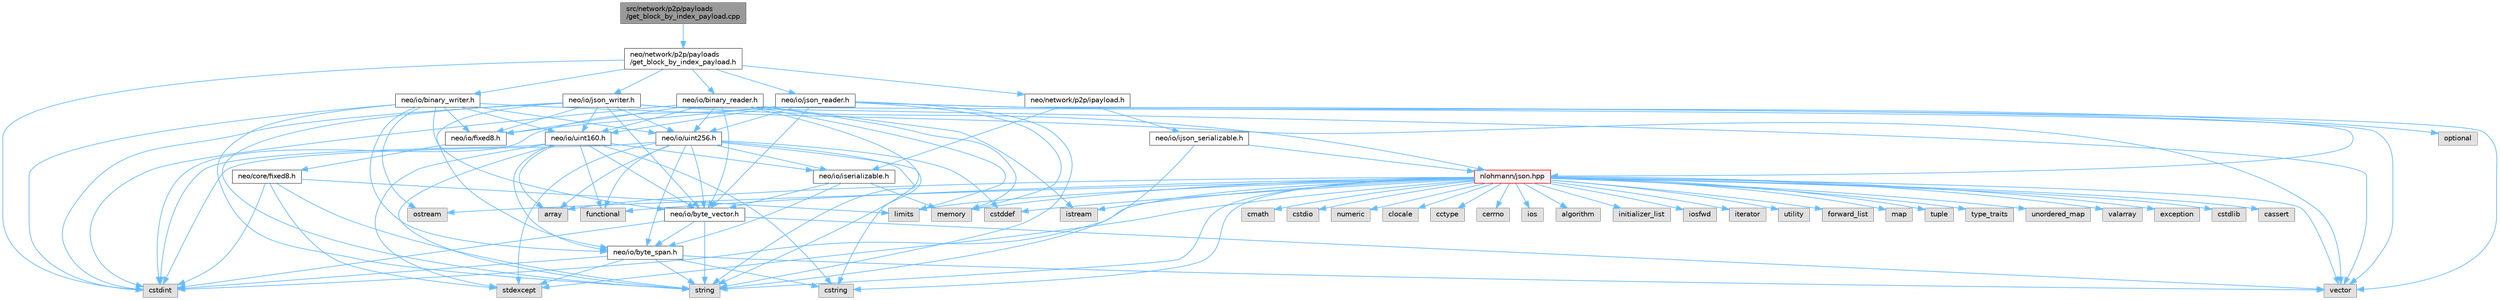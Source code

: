 digraph "src/network/p2p/payloads/get_block_by_index_payload.cpp"
{
 // LATEX_PDF_SIZE
  bgcolor="transparent";
  edge [fontname=Helvetica,fontsize=10,labelfontname=Helvetica,labelfontsize=10];
  node [fontname=Helvetica,fontsize=10,shape=box,height=0.2,width=0.4];
  Node1 [id="Node000001",label="src/network/p2p/payloads\l/get_block_by_index_payload.cpp",height=0.2,width=0.4,color="gray40", fillcolor="grey60", style="filled", fontcolor="black",tooltip=" "];
  Node1 -> Node2 [id="edge119_Node000001_Node000002",color="steelblue1",style="solid",tooltip=" "];
  Node2 [id="Node000002",label="neo/network/p2p/payloads\l/get_block_by_index_payload.h",height=0.2,width=0.4,color="grey40", fillcolor="white", style="filled",URL="$get__block__by__index__payload_8h.html",tooltip=" "];
  Node2 -> Node3 [id="edge120_Node000002_Node000003",color="steelblue1",style="solid",tooltip=" "];
  Node3 [id="Node000003",label="neo/io/binary_reader.h",height=0.2,width=0.4,color="grey40", fillcolor="white", style="filled",URL="$binary__reader_8h.html",tooltip=" "];
  Node3 -> Node4 [id="edge121_Node000003_Node000004",color="steelblue1",style="solid",tooltip=" "];
  Node4 [id="Node000004",label="neo/io/byte_vector.h",height=0.2,width=0.4,color="grey40", fillcolor="white", style="filled",URL="$io_2byte__vector_8h.html",tooltip=" "];
  Node4 -> Node5 [id="edge122_Node000004_Node000005",color="steelblue1",style="solid",tooltip=" "];
  Node5 [id="Node000005",label="neo/io/byte_span.h",height=0.2,width=0.4,color="grey40", fillcolor="white", style="filled",URL="$io_2byte__span_8h.html",tooltip=" "];
  Node5 -> Node6 [id="edge123_Node000005_Node000006",color="steelblue1",style="solid",tooltip=" "];
  Node6 [id="Node000006",label="cstdint",height=0.2,width=0.4,color="grey60", fillcolor="#E0E0E0", style="filled",tooltip=" "];
  Node5 -> Node7 [id="edge124_Node000005_Node000007",color="steelblue1",style="solid",tooltip=" "];
  Node7 [id="Node000007",label="cstring",height=0.2,width=0.4,color="grey60", fillcolor="#E0E0E0", style="filled",tooltip=" "];
  Node5 -> Node8 [id="edge125_Node000005_Node000008",color="steelblue1",style="solid",tooltip=" "];
  Node8 [id="Node000008",label="stdexcept",height=0.2,width=0.4,color="grey60", fillcolor="#E0E0E0", style="filled",tooltip=" "];
  Node5 -> Node9 [id="edge126_Node000005_Node000009",color="steelblue1",style="solid",tooltip=" "];
  Node9 [id="Node000009",label="string",height=0.2,width=0.4,color="grey60", fillcolor="#E0E0E0", style="filled",tooltip=" "];
  Node5 -> Node10 [id="edge127_Node000005_Node000010",color="steelblue1",style="solid",tooltip=" "];
  Node10 [id="Node000010",label="vector",height=0.2,width=0.4,color="grey60", fillcolor="#E0E0E0", style="filled",tooltip=" "];
  Node4 -> Node6 [id="edge128_Node000004_Node000006",color="steelblue1",style="solid",tooltip=" "];
  Node4 -> Node9 [id="edge129_Node000004_Node000009",color="steelblue1",style="solid",tooltip=" "];
  Node4 -> Node10 [id="edge130_Node000004_Node000010",color="steelblue1",style="solid",tooltip=" "];
  Node3 -> Node11 [id="edge131_Node000003_Node000011",color="steelblue1",style="solid",tooltip=" "];
  Node11 [id="Node000011",label="neo/io/fixed8.h",height=0.2,width=0.4,color="grey40", fillcolor="white", style="filled",URL="$io_2fixed8_8h.html",tooltip=" "];
  Node11 -> Node12 [id="edge132_Node000011_Node000012",color="steelblue1",style="solid",tooltip=" "];
  Node12 [id="Node000012",label="neo/core/fixed8.h",height=0.2,width=0.4,color="grey40", fillcolor="white", style="filled",URL="$core_2fixed8_8h.html",tooltip=" "];
  Node12 -> Node6 [id="edge133_Node000012_Node000006",color="steelblue1",style="solid",tooltip=" "];
  Node12 -> Node13 [id="edge134_Node000012_Node000013",color="steelblue1",style="solid",tooltip=" "];
  Node13 [id="Node000013",label="limits",height=0.2,width=0.4,color="grey60", fillcolor="#E0E0E0", style="filled",tooltip=" "];
  Node12 -> Node8 [id="edge135_Node000012_Node000008",color="steelblue1",style="solid",tooltip=" "];
  Node12 -> Node9 [id="edge136_Node000012_Node000009",color="steelblue1",style="solid",tooltip=" "];
  Node3 -> Node14 [id="edge137_Node000003_Node000014",color="steelblue1",style="solid",tooltip=" "];
  Node14 [id="Node000014",label="neo/io/uint160.h",height=0.2,width=0.4,color="grey40", fillcolor="white", style="filled",URL="$uint160_8h.html",tooltip=" "];
  Node14 -> Node5 [id="edge138_Node000014_Node000005",color="steelblue1",style="solid",tooltip=" "];
  Node14 -> Node4 [id="edge139_Node000014_Node000004",color="steelblue1",style="solid",tooltip=" "];
  Node14 -> Node15 [id="edge140_Node000014_Node000015",color="steelblue1",style="solid",tooltip=" "];
  Node15 [id="Node000015",label="neo/io/iserializable.h",height=0.2,width=0.4,color="grey40", fillcolor="white", style="filled",URL="$iserializable_8h.html",tooltip=" "];
  Node15 -> Node5 [id="edge141_Node000015_Node000005",color="steelblue1",style="solid",tooltip=" "];
  Node15 -> Node4 [id="edge142_Node000015_Node000004",color="steelblue1",style="solid",tooltip=" "];
  Node15 -> Node16 [id="edge143_Node000015_Node000016",color="steelblue1",style="solid",tooltip=" "];
  Node16 [id="Node000016",label="memory",height=0.2,width=0.4,color="grey60", fillcolor="#E0E0E0", style="filled",tooltip=" "];
  Node14 -> Node17 [id="edge144_Node000014_Node000017",color="steelblue1",style="solid",tooltip=" "];
  Node17 [id="Node000017",label="array",height=0.2,width=0.4,color="grey60", fillcolor="#E0E0E0", style="filled",tooltip=" "];
  Node14 -> Node6 [id="edge145_Node000014_Node000006",color="steelblue1",style="solid",tooltip=" "];
  Node14 -> Node7 [id="edge146_Node000014_Node000007",color="steelblue1",style="solid",tooltip=" "];
  Node14 -> Node18 [id="edge147_Node000014_Node000018",color="steelblue1",style="solid",tooltip=" "];
  Node18 [id="Node000018",label="functional",height=0.2,width=0.4,color="grey60", fillcolor="#E0E0E0", style="filled",tooltip=" "];
  Node14 -> Node8 [id="edge148_Node000014_Node000008",color="steelblue1",style="solid",tooltip=" "];
  Node14 -> Node9 [id="edge149_Node000014_Node000009",color="steelblue1",style="solid",tooltip=" "];
  Node3 -> Node19 [id="edge150_Node000003_Node000019",color="steelblue1",style="solid",tooltip=" "];
  Node19 [id="Node000019",label="neo/io/uint256.h",height=0.2,width=0.4,color="grey40", fillcolor="white", style="filled",URL="$uint256_8h.html",tooltip=" "];
  Node19 -> Node5 [id="edge151_Node000019_Node000005",color="steelblue1",style="solid",tooltip=" "];
  Node19 -> Node4 [id="edge152_Node000019_Node000004",color="steelblue1",style="solid",tooltip=" "];
  Node19 -> Node15 [id="edge153_Node000019_Node000015",color="steelblue1",style="solid",tooltip=" "];
  Node19 -> Node17 [id="edge154_Node000019_Node000017",color="steelblue1",style="solid",tooltip=" "];
  Node19 -> Node20 [id="edge155_Node000019_Node000020",color="steelblue1",style="solid",tooltip=" "];
  Node20 [id="Node000020",label="cstddef",height=0.2,width=0.4,color="grey60", fillcolor="#E0E0E0", style="filled",tooltip=" "];
  Node19 -> Node6 [id="edge156_Node000019_Node000006",color="steelblue1",style="solid",tooltip=" "];
  Node19 -> Node7 [id="edge157_Node000019_Node000007",color="steelblue1",style="solid",tooltip=" "];
  Node19 -> Node18 [id="edge158_Node000019_Node000018",color="steelblue1",style="solid",tooltip=" "];
  Node19 -> Node8 [id="edge159_Node000019_Node000008",color="steelblue1",style="solid",tooltip=" "];
  Node19 -> Node9 [id="edge160_Node000019_Node000009",color="steelblue1",style="solid",tooltip=" "];
  Node3 -> Node6 [id="edge161_Node000003_Node000006",color="steelblue1",style="solid",tooltip=" "];
  Node3 -> Node21 [id="edge162_Node000003_Node000021",color="steelblue1",style="solid",tooltip=" "];
  Node21 [id="Node000021",label="istream",height=0.2,width=0.4,color="grey60", fillcolor="#E0E0E0", style="filled",tooltip=" "];
  Node3 -> Node13 [id="edge163_Node000003_Node000013",color="steelblue1",style="solid",tooltip=" "];
  Node3 -> Node16 [id="edge164_Node000003_Node000016",color="steelblue1",style="solid",tooltip=" "];
  Node3 -> Node9 [id="edge165_Node000003_Node000009",color="steelblue1",style="solid",tooltip=" "];
  Node3 -> Node10 [id="edge166_Node000003_Node000010",color="steelblue1",style="solid",tooltip=" "];
  Node2 -> Node22 [id="edge167_Node000002_Node000022",color="steelblue1",style="solid",tooltip=" "];
  Node22 [id="Node000022",label="neo/io/binary_writer.h",height=0.2,width=0.4,color="grey40", fillcolor="white", style="filled",URL="$binary__writer_8h.html",tooltip=" "];
  Node22 -> Node5 [id="edge168_Node000022_Node000005",color="steelblue1",style="solid",tooltip=" "];
  Node22 -> Node4 [id="edge169_Node000022_Node000004",color="steelblue1",style="solid",tooltip=" "];
  Node22 -> Node11 [id="edge170_Node000022_Node000011",color="steelblue1",style="solid",tooltip=" "];
  Node22 -> Node14 [id="edge171_Node000022_Node000014",color="steelblue1",style="solid",tooltip=" "];
  Node22 -> Node19 [id="edge172_Node000022_Node000019",color="steelblue1",style="solid",tooltip=" "];
  Node22 -> Node6 [id="edge173_Node000022_Node000006",color="steelblue1",style="solid",tooltip=" "];
  Node22 -> Node23 [id="edge174_Node000022_Node000023",color="steelblue1",style="solid",tooltip=" "];
  Node23 [id="Node000023",label="ostream",height=0.2,width=0.4,color="grey60", fillcolor="#E0E0E0", style="filled",tooltip=" "];
  Node22 -> Node9 [id="edge175_Node000022_Node000009",color="steelblue1",style="solid",tooltip=" "];
  Node22 -> Node10 [id="edge176_Node000022_Node000010",color="steelblue1",style="solid",tooltip=" "];
  Node2 -> Node24 [id="edge177_Node000002_Node000024",color="steelblue1",style="solid",tooltip=" "];
  Node24 [id="Node000024",label="neo/io/json_reader.h",height=0.2,width=0.4,color="grey40", fillcolor="white", style="filled",URL="$json__reader_8h.html",tooltip=" "];
  Node24 -> Node4 [id="edge178_Node000024_Node000004",color="steelblue1",style="solid",tooltip=" "];
  Node24 -> Node11 [id="edge179_Node000024_Node000011",color="steelblue1",style="solid",tooltip=" "];
  Node24 -> Node14 [id="edge180_Node000024_Node000014",color="steelblue1",style="solid",tooltip=" "];
  Node24 -> Node19 [id="edge181_Node000024_Node000019",color="steelblue1",style="solid",tooltip=" "];
  Node24 -> Node6 [id="edge182_Node000024_Node000006",color="steelblue1",style="solid",tooltip=" "];
  Node24 -> Node16 [id="edge183_Node000024_Node000016",color="steelblue1",style="solid",tooltip=" "];
  Node24 -> Node25 [id="edge184_Node000024_Node000025",color="steelblue1",style="solid",tooltip=" "];
  Node25 [id="Node000025",label="nlohmann/json.hpp",height=0.2,width=0.4,color="red", fillcolor="#FFF0F0", style="filled",URL="$json_8hpp.html",tooltip=" "];
  Node25 -> Node26 [id="edge185_Node000025_Node000026",color="steelblue1",style="solid",tooltip=" "];
  Node26 [id="Node000026",label="algorithm",height=0.2,width=0.4,color="grey60", fillcolor="#E0E0E0", style="filled",tooltip=" "];
  Node25 -> Node20 [id="edge186_Node000025_Node000020",color="steelblue1",style="solid",tooltip=" "];
  Node25 -> Node18 [id="edge187_Node000025_Node000018",color="steelblue1",style="solid",tooltip=" "];
  Node25 -> Node27 [id="edge188_Node000025_Node000027",color="steelblue1",style="solid",tooltip=" "];
  Node27 [id="Node000027",label="initializer_list",height=0.2,width=0.4,color="grey60", fillcolor="#E0E0E0", style="filled",tooltip=" "];
  Node25 -> Node28 [id="edge189_Node000025_Node000028",color="steelblue1",style="solid",tooltip=" "];
  Node28 [id="Node000028",label="iosfwd",height=0.2,width=0.4,color="grey60", fillcolor="#E0E0E0", style="filled",tooltip=" "];
  Node25 -> Node29 [id="edge190_Node000025_Node000029",color="steelblue1",style="solid",tooltip=" "];
  Node29 [id="Node000029",label="iterator",height=0.2,width=0.4,color="grey60", fillcolor="#E0E0E0", style="filled",tooltip=" "];
  Node25 -> Node16 [id="edge191_Node000025_Node000016",color="steelblue1",style="solid",tooltip=" "];
  Node25 -> Node9 [id="edge192_Node000025_Node000009",color="steelblue1",style="solid",tooltip=" "];
  Node25 -> Node30 [id="edge193_Node000025_Node000030",color="steelblue1",style="solid",tooltip=" "];
  Node30 [id="Node000030",label="utility",height=0.2,width=0.4,color="grey60", fillcolor="#E0E0E0", style="filled",tooltip=" "];
  Node25 -> Node10 [id="edge194_Node000025_Node000010",color="steelblue1",style="solid",tooltip=" "];
  Node25 -> Node17 [id="edge195_Node000025_Node000017",color="steelblue1",style="solid",tooltip=" "];
  Node25 -> Node31 [id="edge196_Node000025_Node000031",color="steelblue1",style="solid",tooltip=" "];
  Node31 [id="Node000031",label="forward_list",height=0.2,width=0.4,color="grey60", fillcolor="#E0E0E0", style="filled",tooltip=" "];
  Node25 -> Node32 [id="edge197_Node000025_Node000032",color="steelblue1",style="solid",tooltip=" "];
  Node32 [id="Node000032",label="map",height=0.2,width=0.4,color="grey60", fillcolor="#E0E0E0", style="filled",tooltip=" "];
  Node25 -> Node33 [id="edge198_Node000025_Node000033",color="steelblue1",style="solid",tooltip=" "];
  Node33 [id="Node000033",label="tuple",height=0.2,width=0.4,color="grey60", fillcolor="#E0E0E0", style="filled",tooltip=" "];
  Node25 -> Node34 [id="edge199_Node000025_Node000034",color="steelblue1",style="solid",tooltip=" "];
  Node34 [id="Node000034",label="type_traits",height=0.2,width=0.4,color="grey60", fillcolor="#E0E0E0", style="filled",tooltip=" "];
  Node25 -> Node35 [id="edge200_Node000025_Node000035",color="steelblue1",style="solid",tooltip=" "];
  Node35 [id="Node000035",label="unordered_map",height=0.2,width=0.4,color="grey60", fillcolor="#E0E0E0", style="filled",tooltip=" "];
  Node25 -> Node36 [id="edge201_Node000025_Node000036",color="steelblue1",style="solid",tooltip=" "];
  Node36 [id="Node000036",label="valarray",height=0.2,width=0.4,color="grey60", fillcolor="#E0E0E0", style="filled",tooltip=" "];
  Node25 -> Node37 [id="edge202_Node000025_Node000037",color="steelblue1",style="solid",tooltip=" "];
  Node37 [id="Node000037",label="exception",height=0.2,width=0.4,color="grey60", fillcolor="#E0E0E0", style="filled",tooltip=" "];
  Node25 -> Node8 [id="edge203_Node000025_Node000008",color="steelblue1",style="solid",tooltip=" "];
  Node25 -> Node6 [id="edge204_Node000025_Node000006",color="steelblue1",style="solid",tooltip=" "];
  Node25 -> Node38 [id="edge205_Node000025_Node000038",color="steelblue1",style="solid",tooltip=" "];
  Node38 [id="Node000038",label="cstdlib",height=0.2,width=0.4,color="grey60", fillcolor="#E0E0E0", style="filled",tooltip=" "];
  Node25 -> Node39 [id="edge206_Node000025_Node000039",color="steelblue1",style="solid",tooltip=" "];
  Node39 [id="Node000039",label="cassert",height=0.2,width=0.4,color="grey60", fillcolor="#E0E0E0", style="filled",tooltip=" "];
  Node25 -> Node13 [id="edge207_Node000025_Node000013",color="steelblue1",style="solid",tooltip=" "];
  Node25 -> Node7 [id="edge208_Node000025_Node000007",color="steelblue1",style="solid",tooltip=" "];
  Node25 -> Node40 [id="edge209_Node000025_Node000040",color="steelblue1",style="solid",tooltip=" "];
  Node40 [id="Node000040",label="cmath",height=0.2,width=0.4,color="grey60", fillcolor="#E0E0E0", style="filled",tooltip=" "];
  Node25 -> Node41 [id="edge210_Node000025_Node000041",color="steelblue1",style="solid",tooltip=" "];
  Node41 [id="Node000041",label="cstdio",height=0.2,width=0.4,color="grey60", fillcolor="#E0E0E0", style="filled",tooltip=" "];
  Node25 -> Node42 [id="edge211_Node000025_Node000042",color="steelblue1",style="solid",tooltip=" "];
  Node42 [id="Node000042",label="numeric",height=0.2,width=0.4,color="grey60", fillcolor="#E0E0E0", style="filled",tooltip=" "];
  Node25 -> Node21 [id="edge212_Node000025_Node000021",color="steelblue1",style="solid",tooltip=" "];
  Node25 -> Node43 [id="edge213_Node000025_Node000043",color="steelblue1",style="solid",tooltip=" "];
  Node43 [id="Node000043",label="clocale",height=0.2,width=0.4,color="grey60", fillcolor="#E0E0E0", style="filled",tooltip=" "];
  Node25 -> Node44 [id="edge214_Node000025_Node000044",color="steelblue1",style="solid",tooltip=" "];
  Node44 [id="Node000044",label="cctype",height=0.2,width=0.4,color="grey60", fillcolor="#E0E0E0", style="filled",tooltip=" "];
  Node25 -> Node45 [id="edge215_Node000025_Node000045",color="steelblue1",style="solid",tooltip=" "];
  Node45 [id="Node000045",label="cerrno",height=0.2,width=0.4,color="grey60", fillcolor="#E0E0E0", style="filled",tooltip=" "];
  Node25 -> Node46 [id="edge216_Node000025_Node000046",color="steelblue1",style="solid",tooltip=" "];
  Node46 [id="Node000046",label="ios",height=0.2,width=0.4,color="grey60", fillcolor="#E0E0E0", style="filled",tooltip=" "];
  Node25 -> Node23 [id="edge217_Node000025_Node000023",color="steelblue1",style="solid",tooltip=" "];
  Node24 -> Node48 [id="edge218_Node000024_Node000048",color="steelblue1",style="solid",tooltip=" "];
  Node48 [id="Node000048",label="optional",height=0.2,width=0.4,color="grey60", fillcolor="#E0E0E0", style="filled",tooltip=" "];
  Node24 -> Node9 [id="edge219_Node000024_Node000009",color="steelblue1",style="solid",tooltip=" "];
  Node24 -> Node10 [id="edge220_Node000024_Node000010",color="steelblue1",style="solid",tooltip=" "];
  Node2 -> Node49 [id="edge221_Node000002_Node000049",color="steelblue1",style="solid",tooltip=" "];
  Node49 [id="Node000049",label="neo/io/json_writer.h",height=0.2,width=0.4,color="grey40", fillcolor="white", style="filled",URL="$json__writer_8h.html",tooltip=" "];
  Node49 -> Node5 [id="edge222_Node000049_Node000005",color="steelblue1",style="solid",tooltip=" "];
  Node49 -> Node4 [id="edge223_Node000049_Node000004",color="steelblue1",style="solid",tooltip=" "];
  Node49 -> Node11 [id="edge224_Node000049_Node000011",color="steelblue1",style="solid",tooltip=" "];
  Node49 -> Node14 [id="edge225_Node000049_Node000014",color="steelblue1",style="solid",tooltip=" "];
  Node49 -> Node19 [id="edge226_Node000049_Node000019",color="steelblue1",style="solid",tooltip=" "];
  Node49 -> Node6 [id="edge227_Node000049_Node000006",color="steelblue1",style="solid",tooltip=" "];
  Node49 -> Node25 [id="edge228_Node000049_Node000025",color="steelblue1",style="solid",tooltip=" "];
  Node49 -> Node9 [id="edge229_Node000049_Node000009",color="steelblue1",style="solid",tooltip=" "];
  Node49 -> Node10 [id="edge230_Node000049_Node000010",color="steelblue1",style="solid",tooltip=" "];
  Node2 -> Node50 [id="edge231_Node000002_Node000050",color="steelblue1",style="solid",tooltip=" "];
  Node50 [id="Node000050",label="neo/network/p2p/ipayload.h",height=0.2,width=0.4,color="grey40", fillcolor="white", style="filled",URL="$p2p_2ipayload_8h.html",tooltip=" "];
  Node50 -> Node51 [id="edge232_Node000050_Node000051",color="steelblue1",style="solid",tooltip=" "];
  Node51 [id="Node000051",label="neo/io/ijson_serializable.h",height=0.2,width=0.4,color="grey40", fillcolor="white", style="filled",URL="$ijson__serializable_8h.html",tooltip=" "];
  Node51 -> Node25 [id="edge233_Node000051_Node000025",color="steelblue1",style="solid",tooltip=" "];
  Node51 -> Node9 [id="edge234_Node000051_Node000009",color="steelblue1",style="solid",tooltip=" "];
  Node50 -> Node15 [id="edge235_Node000050_Node000015",color="steelblue1",style="solid",tooltip=" "];
  Node2 -> Node6 [id="edge236_Node000002_Node000006",color="steelblue1",style="solid",tooltip=" "];
}
